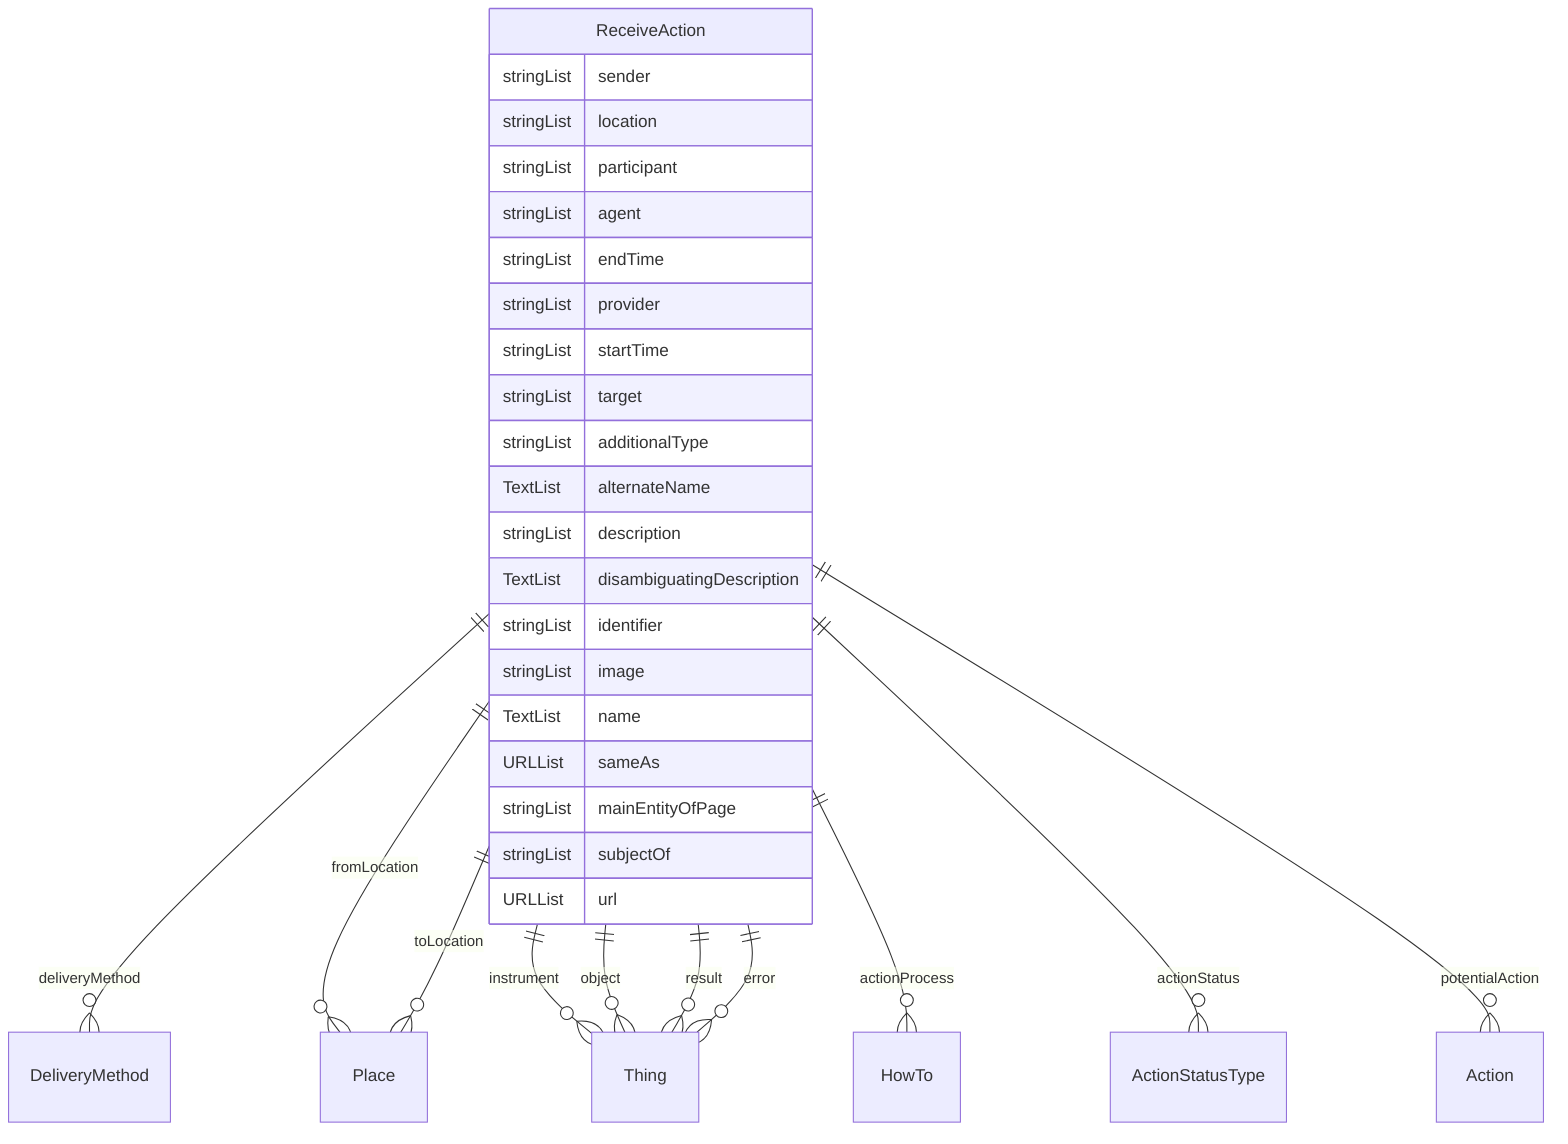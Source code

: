 erDiagram
ReceiveAction {
    stringList sender  
    stringList location  
    stringList participant  
    stringList agent  
    stringList endTime  
    stringList provider  
    stringList startTime  
    stringList target  
    stringList additionalType  
    TextList alternateName  
    stringList description  
    TextList disambiguatingDescription  
    stringList identifier  
    stringList image  
    TextList name  
    URLList sameAs  
    stringList mainEntityOfPage  
    stringList subjectOf  
    URLList url  
}

ReceiveAction ||--}o DeliveryMethod : "deliveryMethod"
ReceiveAction ||--}o Place : "fromLocation"
ReceiveAction ||--}o Place : "toLocation"
ReceiveAction ||--}o Thing : "instrument"
ReceiveAction ||--}o Thing : "object"
ReceiveAction ||--}o Thing : "result"
ReceiveAction ||--}o HowTo : "actionProcess"
ReceiveAction ||--}o ActionStatusType : "actionStatus"
ReceiveAction ||--}o Thing : "error"
ReceiveAction ||--}o Action : "potentialAction"